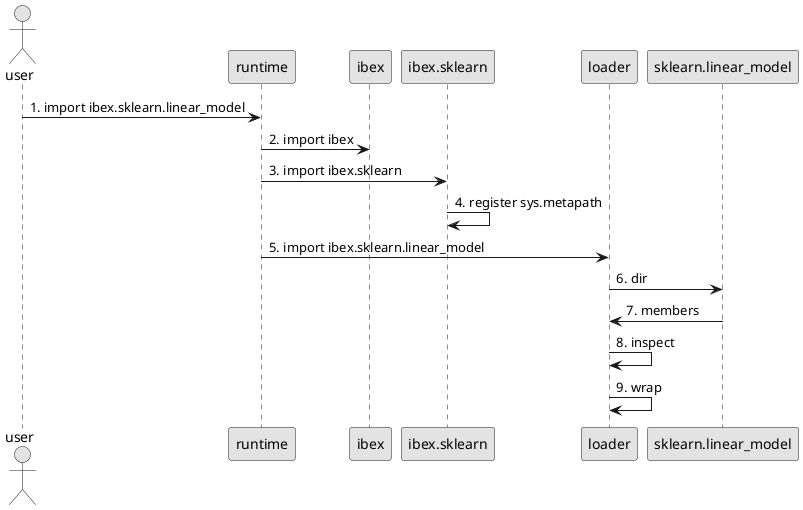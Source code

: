 @startuml

skinparam monochrome true
skinparam shadowing false

actor user

user -> runtime: 1. import ibex.sklearn.linear_model
runtime -> ibex: 2. import ibex
runtime -> ibex.sklearn: 3. import ibex.sklearn
ibex.sklearn -> ibex.sklearn: 4. register sys.metapath
runtime -> loader: 5. import ibex.sklearn.linear_model
loader -> sklearn.linear_model: 6. dir
sklearn.linear_model -> loader: 7. members
loader -> loader: 8. inspect
loader -> loader: 9. wrap

@enduml
